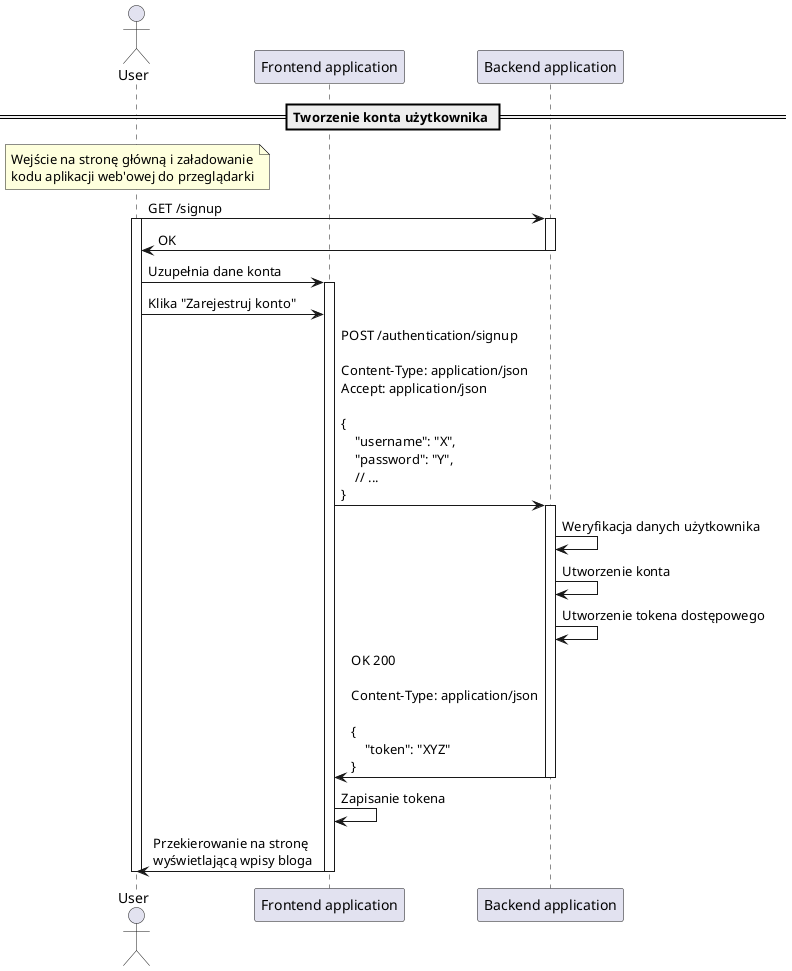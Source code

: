 @startuml

' 1) Diagram komponentów
' 2) Diagram architektury
' 3) Diagram sekwencji zakładania konta użytkownika
' 4) Diagram sekwencji uwierzytelniania użytkownika
' 5) Diagram sekwencji autoryzacji (long live credentials => short live credentials & authorize)

actor "User" as user
participant "Frontend application" as frontendApp
participant "Backend application" as backendApp

== Tworzenie konta użytkownika ==
note over user
Wejście na stronę główną i załadowanie
kodu aplikacji web'owej do przeglądarki
end note
user -> backendApp : GET /signup
activate user
activate backendApp
backendApp -> user : OK
deactivate backendApp
user -> frontendApp : Uzupełnia dane konta
activate frontendApp
user -> frontendApp : Klika "Zarejestruj konto"
frontendApp -> backendApp : POST /authentication/signup\n\nContent-Type: application/json\nAccept: application/json\n\n{\n    "username": "X",\n    "password": "Y",\n    // ...\n}
activate backendApp
backendApp -> backendApp : Weryfikacja danych użytkownika
backendApp -> backendApp : Utworzenie konta
backendApp -> backendApp : Utworzenie tokena dostępowego
backendApp -> frontendApp : OK 200\n\nContent-Type: application/json\n\n{\n    "token": "XYZ"\n}
deactivate backendApp
frontendApp -> frontendApp : Zapisanie tokena
frontendApp -> user : Przekierowanie na stronę\nwyświetlającą wpisy bloga
deactivate frontendApp
deactivate user

@enduml
